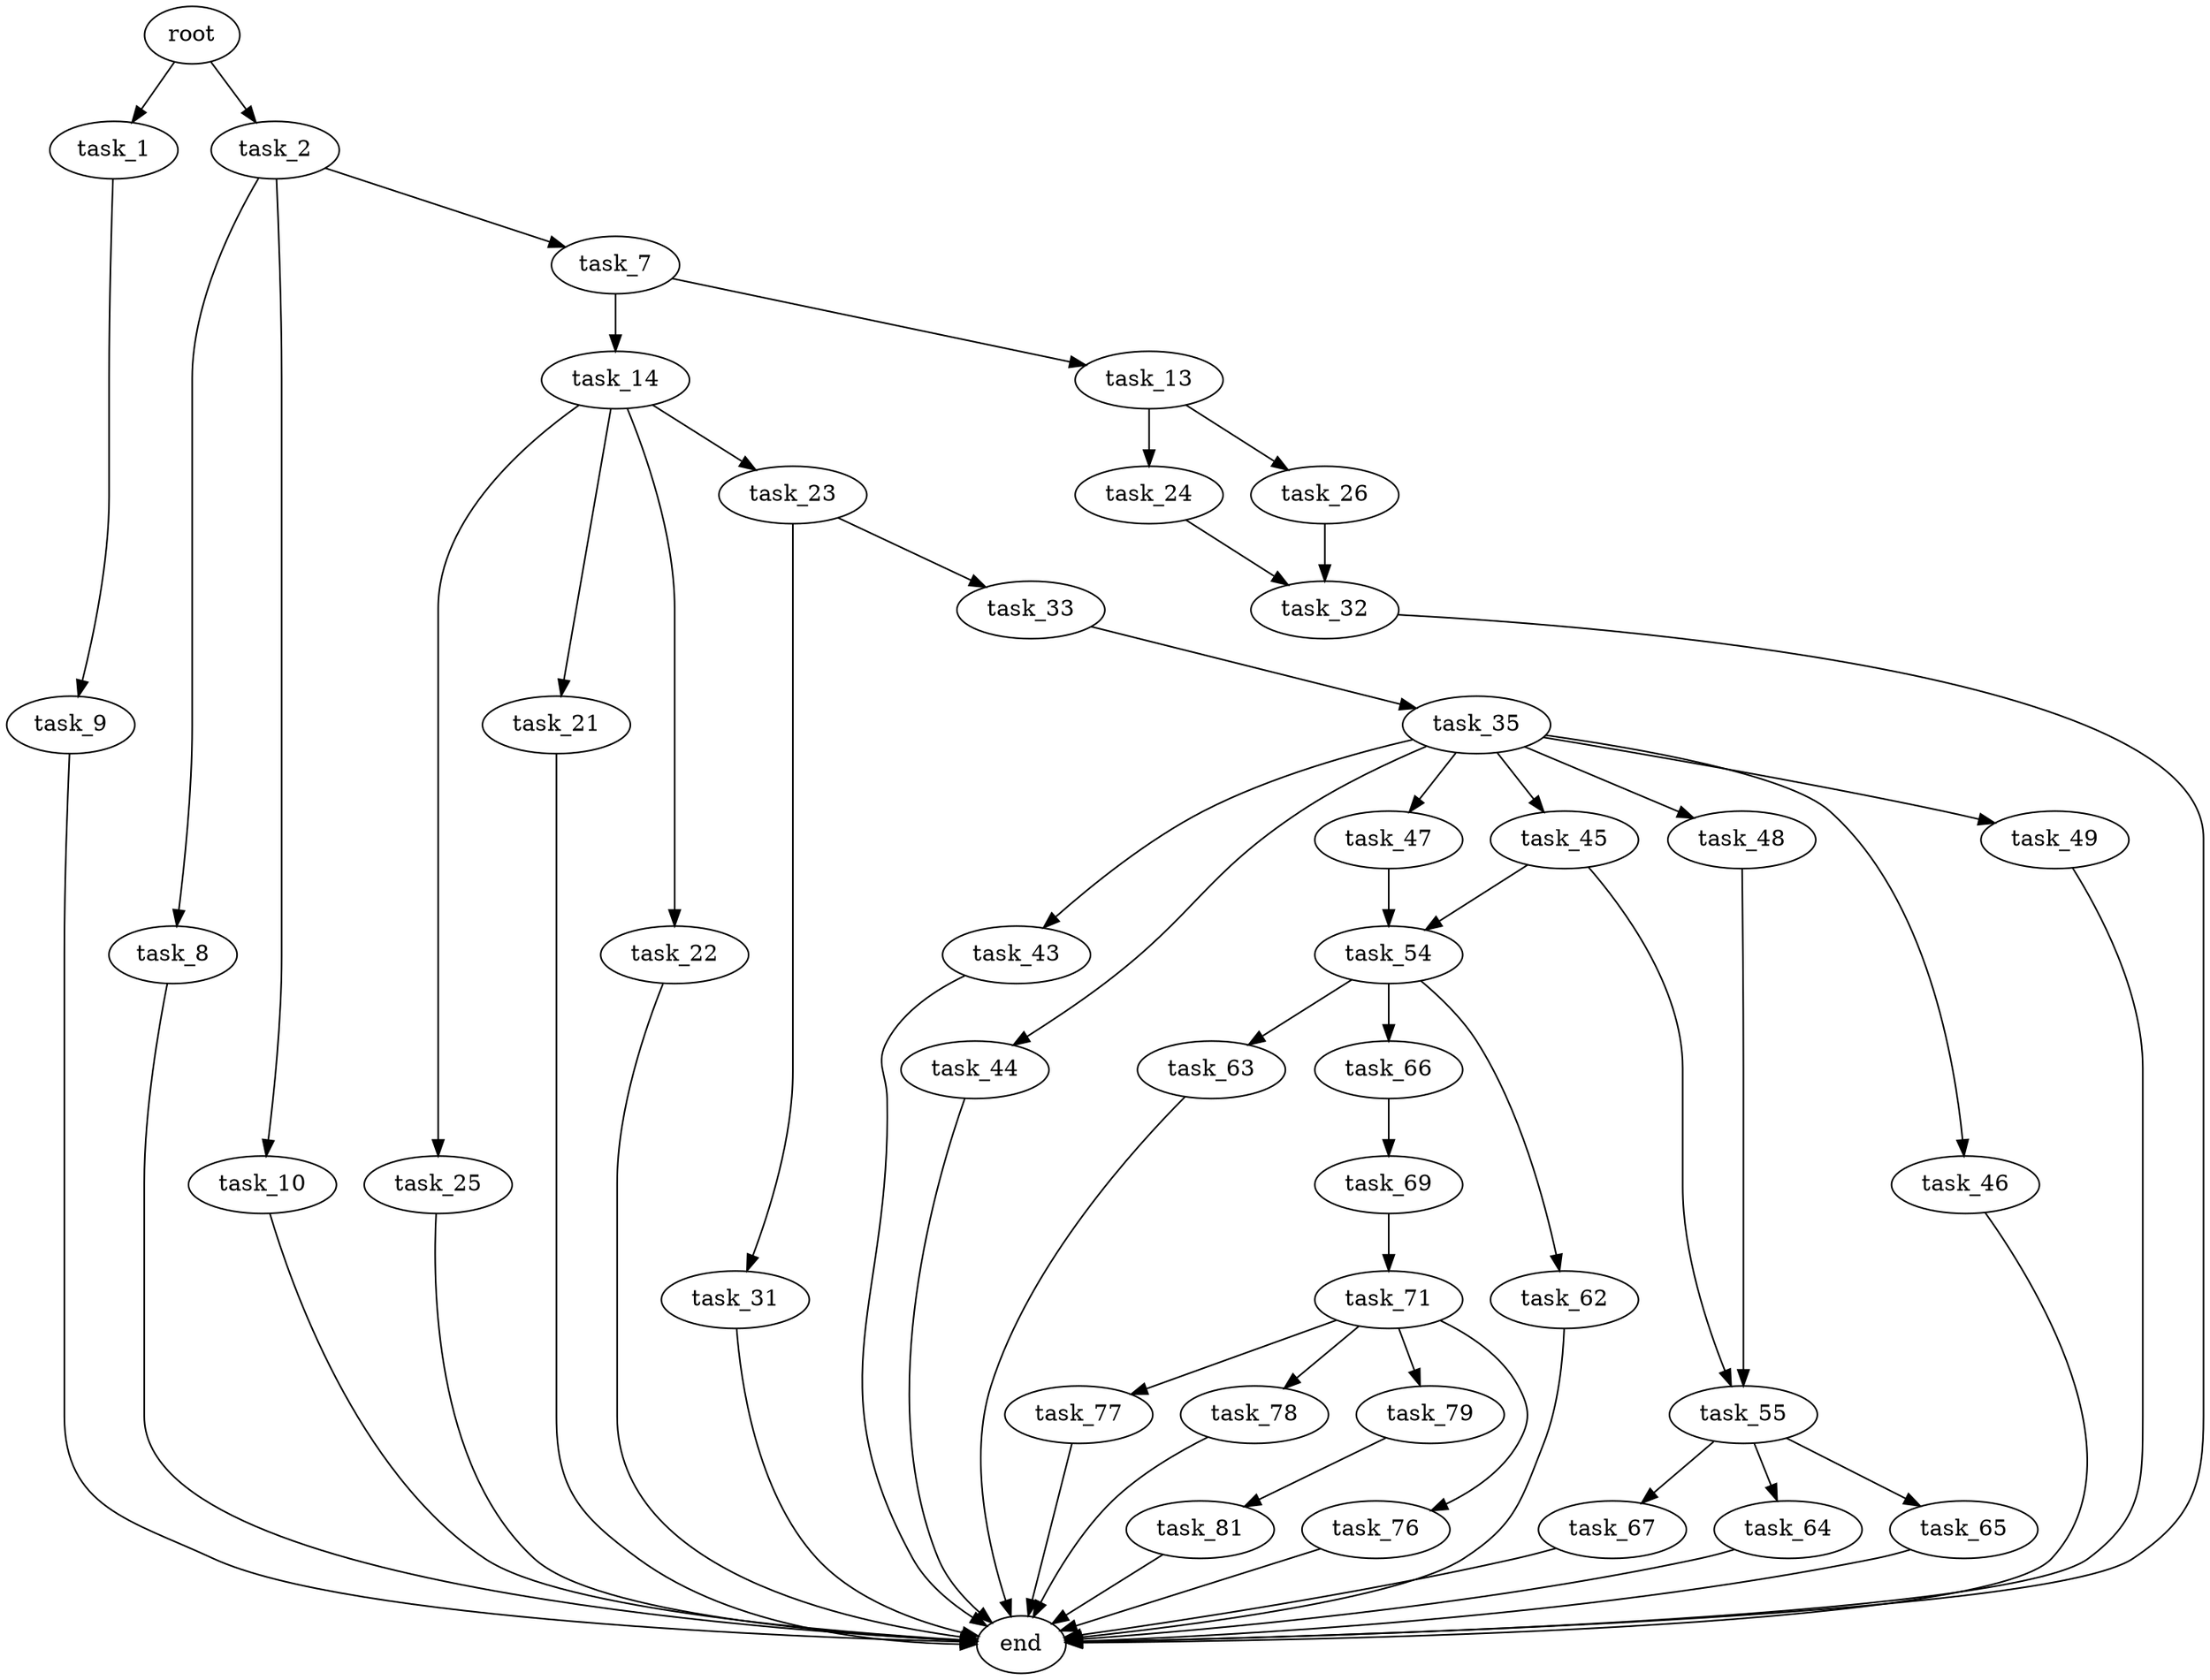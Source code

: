digraph G {
  root [size="0.000000"];
  task_1 [size="320675287.000000"];
  task_2 [size="25935029292.000000"];
  task_9 [size="1515041593.000000"];
  task_7 [size="11062967700.000000"];
  task_8 [size="549755813888.000000"];
  task_10 [size="549755813888.000000"];
  task_13 [size="12911679632.000000"];
  task_14 [size="10908548050.000000"];
  end [size="0.000000"];
  task_24 [size="8589934592.000000"];
  task_26 [size="18715939494.000000"];
  task_21 [size="549755813888.000000"];
  task_22 [size="10085791468.000000"];
  task_23 [size="43298359822.000000"];
  task_25 [size="6795097522.000000"];
  task_31 [size="6844942110.000000"];
  task_33 [size="368293445632.000000"];
  task_32 [size="842709005231.000000"];
  task_35 [size="1277060335.000000"];
  task_43 [size="134217728000.000000"];
  task_44 [size="4053942546.000000"];
  task_45 [size="40065690845.000000"];
  task_46 [size="1256959495.000000"];
  task_47 [size="949769367083.000000"];
  task_48 [size="8467703112.000000"];
  task_49 [size="22472957600.000000"];
  task_54 [size="6996741659.000000"];
  task_55 [size="34050525380.000000"];
  task_62 [size="231928233984.000000"];
  task_63 [size="231928233984.000000"];
  task_66 [size="2702227054.000000"];
  task_64 [size="1529318260.000000"];
  task_65 [size="8589934592.000000"];
  task_67 [size="2333817991.000000"];
  task_69 [size="13181951934.000000"];
  task_71 [size="368293445632.000000"];
  task_76 [size="489654492340.000000"];
  task_77 [size="8589934592.000000"];
  task_78 [size="1142841070.000000"];
  task_79 [size="549755813888.000000"];
  task_81 [size="8589934592.000000"];

  root -> task_1 [size="1.000000"];
  root -> task_2 [size="1.000000"];
  task_1 -> task_9 [size="33554432.000000"];
  task_2 -> task_7 [size="536870912.000000"];
  task_2 -> task_8 [size="536870912.000000"];
  task_2 -> task_10 [size="536870912.000000"];
  task_9 -> end [size="1.000000"];
  task_7 -> task_13 [size="838860800.000000"];
  task_7 -> task_14 [size="838860800.000000"];
  task_8 -> end [size="1.000000"];
  task_10 -> end [size="1.000000"];
  task_13 -> task_24 [size="411041792.000000"];
  task_13 -> task_26 [size="411041792.000000"];
  task_14 -> task_21 [size="838860800.000000"];
  task_14 -> task_22 [size="838860800.000000"];
  task_14 -> task_23 [size="838860800.000000"];
  task_14 -> task_25 [size="838860800.000000"];
  task_24 -> task_32 [size="33554432.000000"];
  task_26 -> task_32 [size="75497472.000000"];
  task_21 -> end [size="1.000000"];
  task_22 -> end [size="1.000000"];
  task_23 -> task_31 [size="33554432.000000"];
  task_23 -> task_33 [size="33554432.000000"];
  task_25 -> end [size="1.000000"];
  task_31 -> end [size="1.000000"];
  task_33 -> task_35 [size="411041792.000000"];
  task_32 -> end [size="1.000000"];
  task_35 -> task_43 [size="33554432.000000"];
  task_35 -> task_44 [size="33554432.000000"];
  task_35 -> task_45 [size="33554432.000000"];
  task_35 -> task_46 [size="33554432.000000"];
  task_35 -> task_47 [size="33554432.000000"];
  task_35 -> task_48 [size="33554432.000000"];
  task_35 -> task_49 [size="33554432.000000"];
  task_43 -> end [size="1.000000"];
  task_44 -> end [size="1.000000"];
  task_45 -> task_54 [size="75497472.000000"];
  task_45 -> task_55 [size="75497472.000000"];
  task_46 -> end [size="1.000000"];
  task_47 -> task_54 [size="679477248.000000"];
  task_48 -> task_55 [size="301989888.000000"];
  task_49 -> end [size="1.000000"];
  task_54 -> task_62 [size="411041792.000000"];
  task_54 -> task_63 [size="411041792.000000"];
  task_54 -> task_66 [size="411041792.000000"];
  task_55 -> task_64 [size="536870912.000000"];
  task_55 -> task_65 [size="536870912.000000"];
  task_55 -> task_67 [size="536870912.000000"];
  task_62 -> end [size="1.000000"];
  task_63 -> end [size="1.000000"];
  task_66 -> task_69 [size="75497472.000000"];
  task_64 -> end [size="1.000000"];
  task_65 -> end [size="1.000000"];
  task_67 -> end [size="1.000000"];
  task_69 -> task_71 [size="301989888.000000"];
  task_71 -> task_76 [size="411041792.000000"];
  task_71 -> task_77 [size="411041792.000000"];
  task_71 -> task_78 [size="411041792.000000"];
  task_71 -> task_79 [size="411041792.000000"];
  task_76 -> end [size="1.000000"];
  task_77 -> end [size="1.000000"];
  task_78 -> end [size="1.000000"];
  task_79 -> task_81 [size="536870912.000000"];
  task_81 -> end [size="1.000000"];
}
